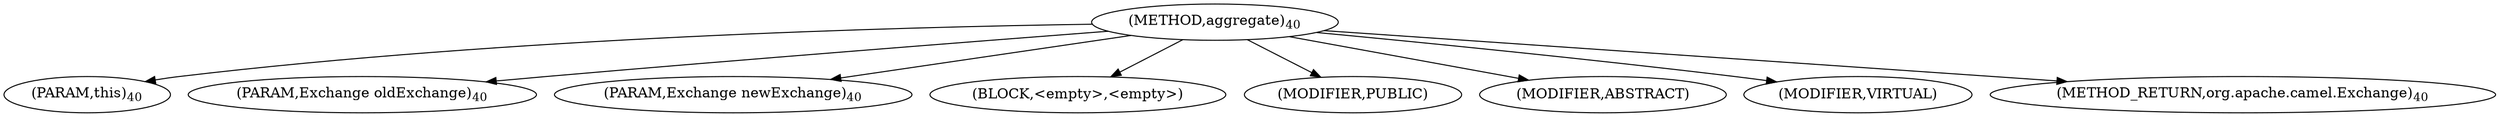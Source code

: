 digraph "aggregate" {  
"6" [label = <(METHOD,aggregate)<SUB>40</SUB>> ]
"7" [label = <(PARAM,this)<SUB>40</SUB>> ]
"8" [label = <(PARAM,Exchange oldExchange)<SUB>40</SUB>> ]
"9" [label = <(PARAM,Exchange newExchange)<SUB>40</SUB>> ]
"10" [label = <(BLOCK,&lt;empty&gt;,&lt;empty&gt;)> ]
"11" [label = <(MODIFIER,PUBLIC)> ]
"12" [label = <(MODIFIER,ABSTRACT)> ]
"13" [label = <(MODIFIER,VIRTUAL)> ]
"14" [label = <(METHOD_RETURN,org.apache.camel.Exchange)<SUB>40</SUB>> ]
  "6" -> "7" 
  "6" -> "8" 
  "6" -> "9" 
  "6" -> "10" 
  "6" -> "11" 
  "6" -> "12" 
  "6" -> "13" 
  "6" -> "14" 
}
